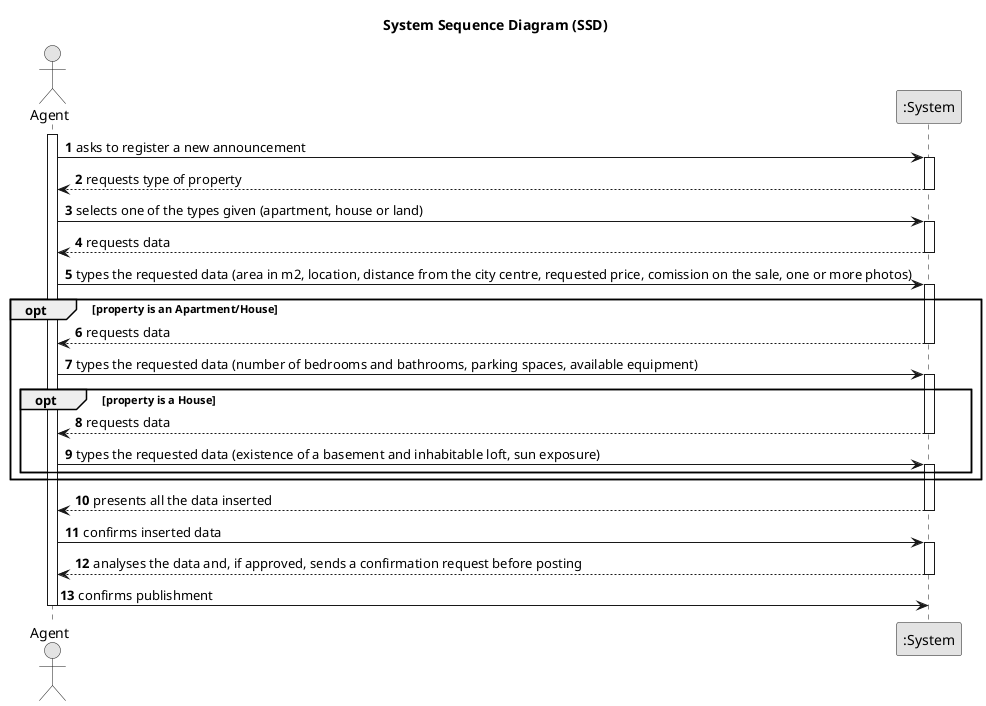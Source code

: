 @startuml
skinparam monochrome true
skinparam packageStyle rectangle
skinparam shadowing false

title System Sequence Diagram (SSD)

autonumber

actor "Agent" as Agent
participant ":System" as System

activate Agent

    Agent -> System : asks to register a new announcement

    activate System

        System --> Agent : requests type of property

    deactivate System

    Agent -> System : selects one of the types given (apartment, house or land)

    activate System

        System --> Agent : requests data

    deactivate System

    Agent -> System : types the requested data (area in m2, location, distance from the city centre, requested price, comission on the sale, one or more photos)

    opt property is an Apartment/House

        activate System

        System --> Agent : requests data

        deactivate System

        Agent -> System : types the requested data (number of bedrooms and bathrooms, parking spaces, available equipment)

        opt property is a House

            activate System

            System --> Agent : requests data

            deactivate System

            Agent -> System : types the requested data (existence of a basement and inhabitable loft, sun exposure)

            activate System

        end opt

    end opt

        System --> Agent : presents all the data inserted

    deactivate System

    Agent -> System : confirms inserted data

    activate System

        System --> Agent : analyses the data and, if approved, sends a confirmation request before posting

    deactivate System

    Agent -> System : confirms publishment

deactivate Agent

@enduml